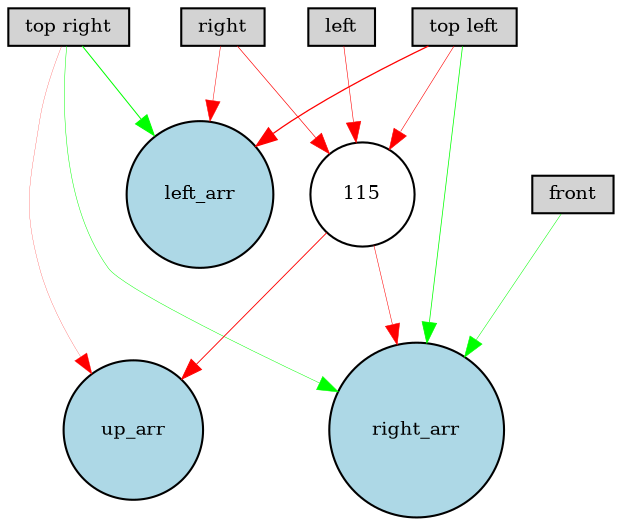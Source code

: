 digraph {
	node [fontsize=9 height=0.2 shape=circle width=0.2]
	left [fillcolor=lightgray shape=box style=filled]
	right [fillcolor=lightgray shape=box style=filled]
	"top left" [fillcolor=lightgray shape=box style=filled]
	"top right" [fillcolor=lightgray shape=box style=filled]
	front [fillcolor=lightgray shape=box style=filled]
	left_arr [fillcolor=lightblue style=filled]
	up_arr [fillcolor=lightblue style=filled]
	right_arr [fillcolor=lightblue style=filled]
	115 [fillcolor=white style=filled]
	"top left" -> left_arr [color=red penwidth=0.6064939026803028 style=solid]
	"top left" -> 115 [color=red penwidth=0.28002422658312554 style=solid]
	"top left" -> right_arr [color=green penwidth=0.35873547403536854 style=solid]
	"top right" -> left_arr [color=green penwidth=0.485262578313686 style=solid]
	115 -> right_arr [color=red penwidth=0.25035479997666066 style=solid]
	"top right" -> up_arr [color=red penwidth=0.10825027038910287 style=solid]
	"top right" -> right_arr [color=green penwidth=0.22944083577416355 style=solid]
	right -> left_arr [color=red penwidth=0.2317944604711745 style=solid]
	right -> 115 [color=red penwidth=0.3222007253433816 style=solid]
	front -> right_arr [color=green penwidth=0.24443222517179494 style=solid]
	115 -> up_arr [color=red penwidth=0.4349419136166477 style=solid]
	left -> 115 [color=red penwidth=0.27036834363361495 style=solid]
}
